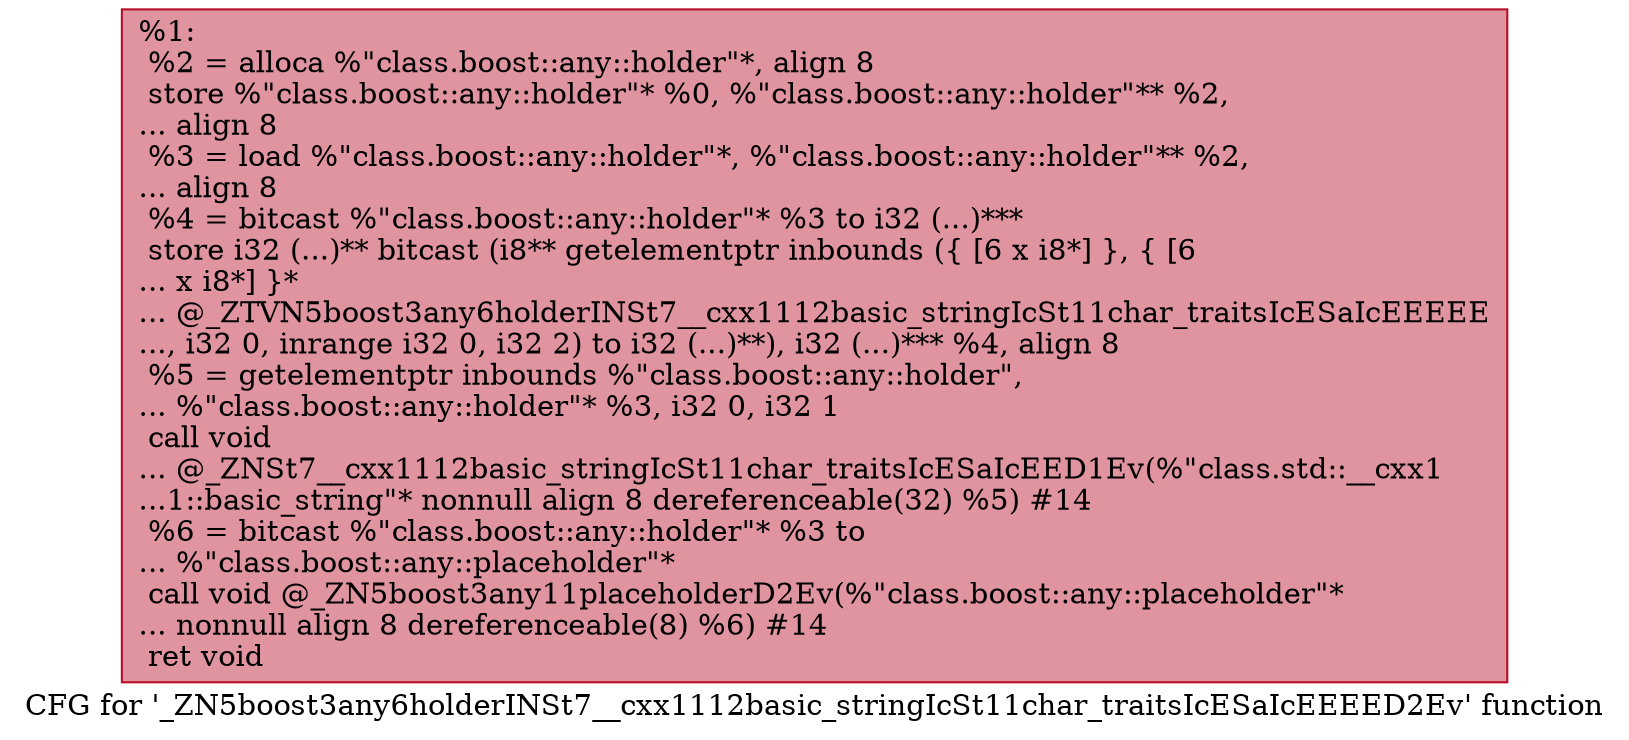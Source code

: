digraph "CFG for '_ZN5boost3any6holderINSt7__cxx1112basic_stringIcSt11char_traitsIcESaIcEEEED2Ev' function" {
	label="CFG for '_ZN5boost3any6holderINSt7__cxx1112basic_stringIcSt11char_traitsIcESaIcEEEED2Ev' function";

	Node0x55aa9bbb7990 [shape=record,color="#b70d28ff", style=filled, fillcolor="#b70d2870",label="{%1:\l  %2 = alloca %\"class.boost::any::holder\"*, align 8\l  store %\"class.boost::any::holder\"* %0, %\"class.boost::any::holder\"** %2,\l... align 8\l  %3 = load %\"class.boost::any::holder\"*, %\"class.boost::any::holder\"** %2,\l... align 8\l  %4 = bitcast %\"class.boost::any::holder\"* %3 to i32 (...)***\l  store i32 (...)** bitcast (i8** getelementptr inbounds (\{ [6 x i8*] \}, \{ [6\l... x i8*] \}*\l... @_ZTVN5boost3any6holderINSt7__cxx1112basic_stringIcSt11char_traitsIcESaIcEEEEE\l..., i32 0, inrange i32 0, i32 2) to i32 (...)**), i32 (...)*** %4, align 8\l  %5 = getelementptr inbounds %\"class.boost::any::holder\",\l... %\"class.boost::any::holder\"* %3, i32 0, i32 1\l  call void\l... @_ZNSt7__cxx1112basic_stringIcSt11char_traitsIcESaIcEED1Ev(%\"class.std::__cxx1\l...1::basic_string\"* nonnull align 8 dereferenceable(32) %5) #14\l  %6 = bitcast %\"class.boost::any::holder\"* %3 to\l... %\"class.boost::any::placeholder\"*\l  call void @_ZN5boost3any11placeholderD2Ev(%\"class.boost::any::placeholder\"*\l... nonnull align 8 dereferenceable(8) %6) #14\l  ret void\l}"];
}
